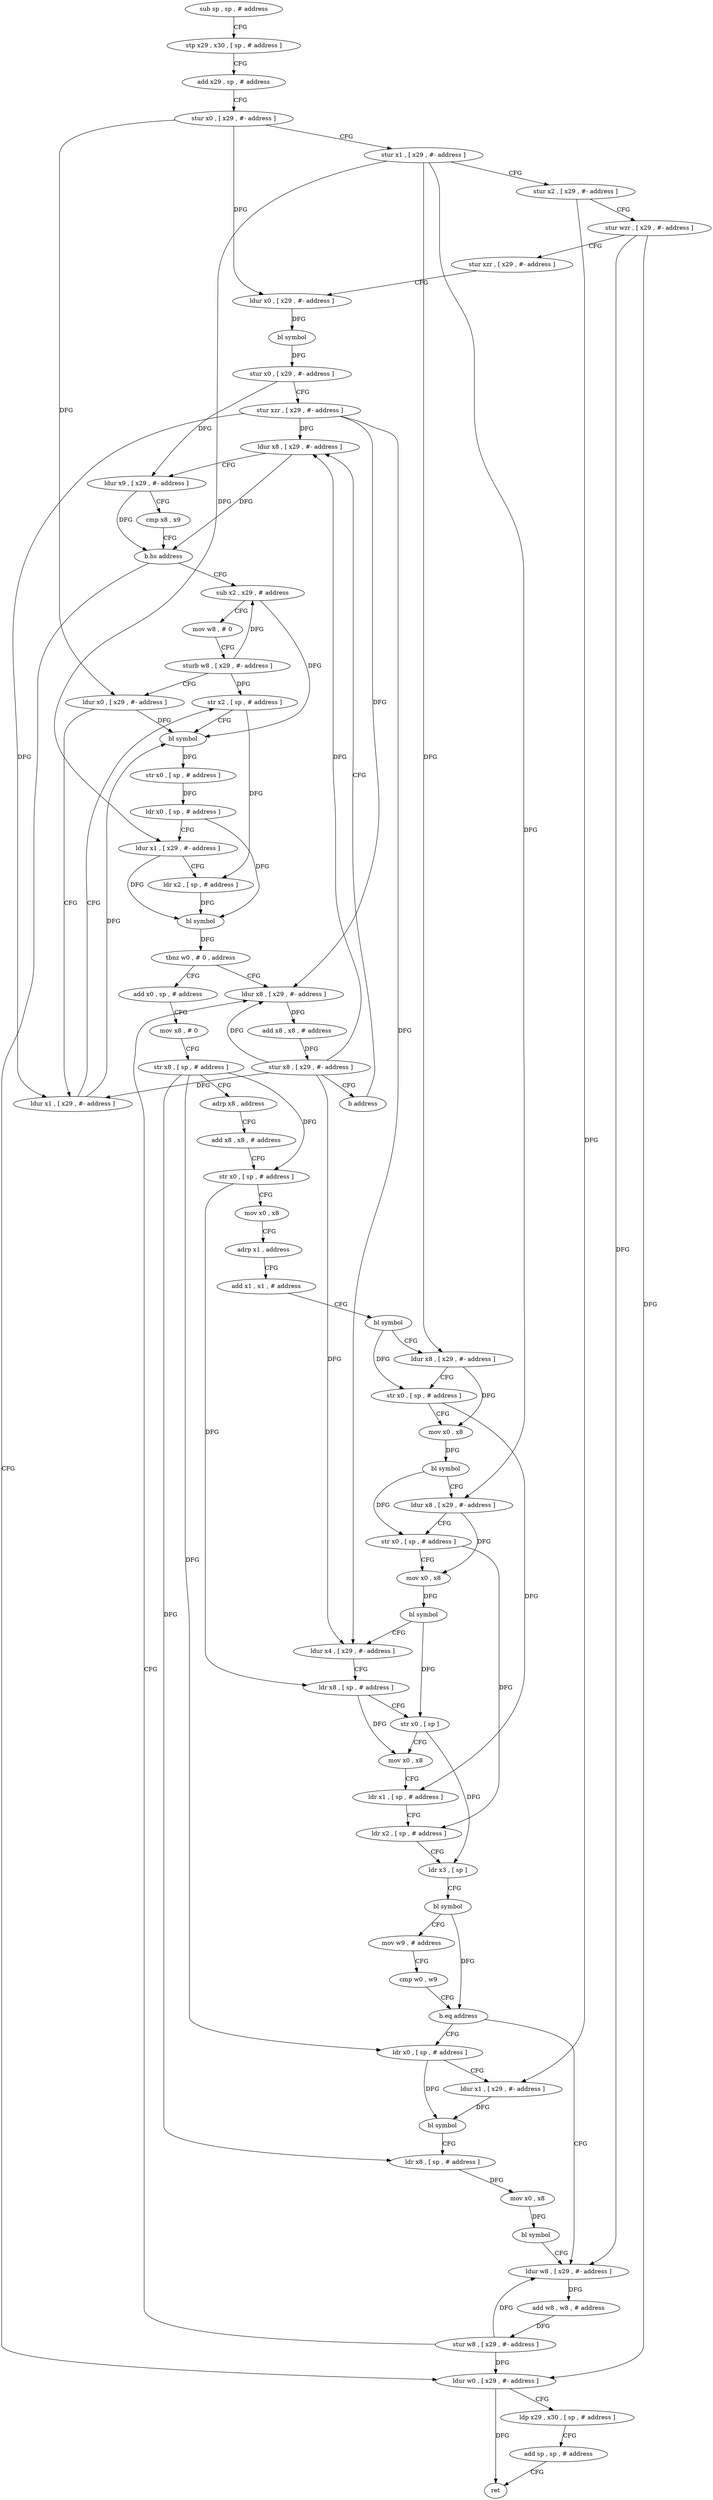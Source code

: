 digraph "func" {
"127552" [label = "sub sp , sp , # address" ]
"127556" [label = "stp x29 , x30 , [ sp , # address ]" ]
"127560" [label = "add x29 , sp , # address" ]
"127564" [label = "stur x0 , [ x29 , #- address ]" ]
"127568" [label = "stur x1 , [ x29 , #- address ]" ]
"127572" [label = "stur x2 , [ x29 , #- address ]" ]
"127576" [label = "stur wzr , [ x29 , #- address ]" ]
"127580" [label = "stur xzr , [ x29 , #- address ]" ]
"127584" [label = "ldur x0 , [ x29 , #- address ]" ]
"127588" [label = "bl symbol" ]
"127592" [label = "stur x0 , [ x29 , #- address ]" ]
"127596" [label = "stur xzr , [ x29 , #- address ]" ]
"127600" [label = "ldur x8 , [ x29 , #- address ]" ]
"127836" [label = "ldur w0 , [ x29 , #- address ]" ]
"127840" [label = "ldp x29 , x30 , [ sp , # address ]" ]
"127844" [label = "add sp , sp , # address" ]
"127848" [label = "ret" ]
"127616" [label = "sub x2 , x29 , # address" ]
"127620" [label = "mov w8 , # 0" ]
"127624" [label = "sturb w8 , [ x29 , #- address ]" ]
"127628" [label = "ldur x0 , [ x29 , #- address ]" ]
"127632" [label = "ldur x1 , [ x29 , #- address ]" ]
"127636" [label = "str x2 , [ sp , # address ]" ]
"127640" [label = "bl symbol" ]
"127644" [label = "str x0 , [ sp , # address ]" ]
"127648" [label = "ldr x0 , [ sp , # address ]" ]
"127652" [label = "ldur x1 , [ x29 , #- address ]" ]
"127656" [label = "ldr x2 , [ sp , # address ]" ]
"127660" [label = "bl symbol" ]
"127664" [label = "tbnz w0 , # 0 , address" ]
"127820" [label = "ldur x8 , [ x29 , #- address ]" ]
"127668" [label = "add x0 , sp , # address" ]
"127824" [label = "add x8 , x8 , # address" ]
"127828" [label = "stur x8 , [ x29 , #- address ]" ]
"127832" [label = "b address" ]
"127672" [label = "mov x8 , # 0" ]
"127676" [label = "str x8 , [ sp , # address ]" ]
"127680" [label = "adrp x8 , address" ]
"127684" [label = "add x8 , x8 , # address" ]
"127688" [label = "str x0 , [ sp , # address ]" ]
"127692" [label = "mov x0 , x8" ]
"127696" [label = "adrp x1 , address" ]
"127700" [label = "add x1 , x1 , # address" ]
"127704" [label = "bl symbol" ]
"127708" [label = "ldur x8 , [ x29 , #- address ]" ]
"127712" [label = "str x0 , [ sp , # address ]" ]
"127716" [label = "mov x0 , x8" ]
"127720" [label = "bl symbol" ]
"127724" [label = "ldur x8 , [ x29 , #- address ]" ]
"127728" [label = "str x0 , [ sp , # address ]" ]
"127732" [label = "mov x0 , x8" ]
"127736" [label = "bl symbol" ]
"127740" [label = "ldur x4 , [ x29 , #- address ]" ]
"127744" [label = "ldr x8 , [ sp , # address ]" ]
"127748" [label = "str x0 , [ sp ]" ]
"127752" [label = "mov x0 , x8" ]
"127756" [label = "ldr x1 , [ sp , # address ]" ]
"127760" [label = "ldr x2 , [ sp , # address ]" ]
"127764" [label = "ldr x3 , [ sp ]" ]
"127768" [label = "bl symbol" ]
"127772" [label = "mov w9 , # address" ]
"127776" [label = "cmp w0 , w9" ]
"127780" [label = "b.eq address" ]
"127808" [label = "ldur w8 , [ x29 , #- address ]" ]
"127784" [label = "ldr x0 , [ sp , # address ]" ]
"127604" [label = "ldur x9 , [ x29 , #- address ]" ]
"127608" [label = "cmp x8 , x9" ]
"127612" [label = "b.hs address" ]
"127812" [label = "add w8 , w8 , # address" ]
"127816" [label = "stur w8 , [ x29 , #- address ]" ]
"127788" [label = "ldur x1 , [ x29 , #- address ]" ]
"127792" [label = "bl symbol" ]
"127796" [label = "ldr x8 , [ sp , # address ]" ]
"127800" [label = "mov x0 , x8" ]
"127804" [label = "bl symbol" ]
"127552" -> "127556" [ label = "CFG" ]
"127556" -> "127560" [ label = "CFG" ]
"127560" -> "127564" [ label = "CFG" ]
"127564" -> "127568" [ label = "CFG" ]
"127564" -> "127584" [ label = "DFG" ]
"127564" -> "127628" [ label = "DFG" ]
"127568" -> "127572" [ label = "CFG" ]
"127568" -> "127652" [ label = "DFG" ]
"127568" -> "127708" [ label = "DFG" ]
"127568" -> "127724" [ label = "DFG" ]
"127572" -> "127576" [ label = "CFG" ]
"127572" -> "127788" [ label = "DFG" ]
"127576" -> "127580" [ label = "CFG" ]
"127576" -> "127836" [ label = "DFG" ]
"127576" -> "127808" [ label = "DFG" ]
"127580" -> "127584" [ label = "CFG" ]
"127584" -> "127588" [ label = "DFG" ]
"127588" -> "127592" [ label = "DFG" ]
"127592" -> "127596" [ label = "CFG" ]
"127592" -> "127604" [ label = "DFG" ]
"127596" -> "127600" [ label = "DFG" ]
"127596" -> "127632" [ label = "DFG" ]
"127596" -> "127820" [ label = "DFG" ]
"127596" -> "127740" [ label = "DFG" ]
"127600" -> "127604" [ label = "CFG" ]
"127600" -> "127612" [ label = "DFG" ]
"127836" -> "127840" [ label = "CFG" ]
"127836" -> "127848" [ label = "DFG" ]
"127840" -> "127844" [ label = "CFG" ]
"127844" -> "127848" [ label = "CFG" ]
"127616" -> "127620" [ label = "CFG" ]
"127616" -> "127640" [ label = "DFG" ]
"127620" -> "127624" [ label = "CFG" ]
"127624" -> "127628" [ label = "CFG" ]
"127624" -> "127616" [ label = "DFG" ]
"127624" -> "127636" [ label = "DFG" ]
"127628" -> "127632" [ label = "CFG" ]
"127628" -> "127640" [ label = "DFG" ]
"127632" -> "127636" [ label = "CFG" ]
"127632" -> "127640" [ label = "DFG" ]
"127636" -> "127640" [ label = "CFG" ]
"127636" -> "127656" [ label = "DFG" ]
"127640" -> "127644" [ label = "DFG" ]
"127644" -> "127648" [ label = "DFG" ]
"127648" -> "127652" [ label = "CFG" ]
"127648" -> "127660" [ label = "DFG" ]
"127652" -> "127656" [ label = "CFG" ]
"127652" -> "127660" [ label = "DFG" ]
"127656" -> "127660" [ label = "DFG" ]
"127660" -> "127664" [ label = "DFG" ]
"127664" -> "127820" [ label = "CFG" ]
"127664" -> "127668" [ label = "CFG" ]
"127820" -> "127824" [ label = "DFG" ]
"127668" -> "127672" [ label = "CFG" ]
"127824" -> "127828" [ label = "DFG" ]
"127828" -> "127832" [ label = "CFG" ]
"127828" -> "127600" [ label = "DFG" ]
"127828" -> "127632" [ label = "DFG" ]
"127828" -> "127820" [ label = "DFG" ]
"127828" -> "127740" [ label = "DFG" ]
"127832" -> "127600" [ label = "CFG" ]
"127672" -> "127676" [ label = "CFG" ]
"127676" -> "127680" [ label = "CFG" ]
"127676" -> "127784" [ label = "DFG" ]
"127676" -> "127796" [ label = "DFG" ]
"127676" -> "127688" [ label = "DFG" ]
"127680" -> "127684" [ label = "CFG" ]
"127684" -> "127688" [ label = "CFG" ]
"127688" -> "127692" [ label = "CFG" ]
"127688" -> "127744" [ label = "DFG" ]
"127692" -> "127696" [ label = "CFG" ]
"127696" -> "127700" [ label = "CFG" ]
"127700" -> "127704" [ label = "CFG" ]
"127704" -> "127708" [ label = "CFG" ]
"127704" -> "127712" [ label = "DFG" ]
"127708" -> "127712" [ label = "CFG" ]
"127708" -> "127716" [ label = "DFG" ]
"127712" -> "127716" [ label = "CFG" ]
"127712" -> "127756" [ label = "DFG" ]
"127716" -> "127720" [ label = "DFG" ]
"127720" -> "127724" [ label = "CFG" ]
"127720" -> "127728" [ label = "DFG" ]
"127724" -> "127728" [ label = "CFG" ]
"127724" -> "127732" [ label = "DFG" ]
"127728" -> "127732" [ label = "CFG" ]
"127728" -> "127760" [ label = "DFG" ]
"127732" -> "127736" [ label = "DFG" ]
"127736" -> "127740" [ label = "CFG" ]
"127736" -> "127748" [ label = "DFG" ]
"127740" -> "127744" [ label = "CFG" ]
"127744" -> "127748" [ label = "CFG" ]
"127744" -> "127752" [ label = "DFG" ]
"127748" -> "127752" [ label = "CFG" ]
"127748" -> "127764" [ label = "DFG" ]
"127752" -> "127756" [ label = "CFG" ]
"127756" -> "127760" [ label = "CFG" ]
"127760" -> "127764" [ label = "CFG" ]
"127764" -> "127768" [ label = "CFG" ]
"127768" -> "127772" [ label = "CFG" ]
"127768" -> "127780" [ label = "DFG" ]
"127772" -> "127776" [ label = "CFG" ]
"127776" -> "127780" [ label = "CFG" ]
"127780" -> "127808" [ label = "CFG" ]
"127780" -> "127784" [ label = "CFG" ]
"127808" -> "127812" [ label = "DFG" ]
"127784" -> "127788" [ label = "CFG" ]
"127784" -> "127792" [ label = "DFG" ]
"127604" -> "127608" [ label = "CFG" ]
"127604" -> "127612" [ label = "DFG" ]
"127608" -> "127612" [ label = "CFG" ]
"127612" -> "127836" [ label = "CFG" ]
"127612" -> "127616" [ label = "CFG" ]
"127812" -> "127816" [ label = "DFG" ]
"127816" -> "127820" [ label = "CFG" ]
"127816" -> "127836" [ label = "DFG" ]
"127816" -> "127808" [ label = "DFG" ]
"127788" -> "127792" [ label = "DFG" ]
"127792" -> "127796" [ label = "CFG" ]
"127796" -> "127800" [ label = "DFG" ]
"127800" -> "127804" [ label = "DFG" ]
"127804" -> "127808" [ label = "CFG" ]
}
